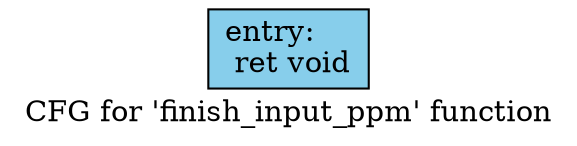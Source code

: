 digraph "CFG for 'finish_input_ppm' function" {
	label="CFG for 'finish_input_ppm' function";

	Node0x580b3f0 [shape=record, style = filled, fillcolor = skyblue, label="{entry:\l  ret void\l}"];
}
